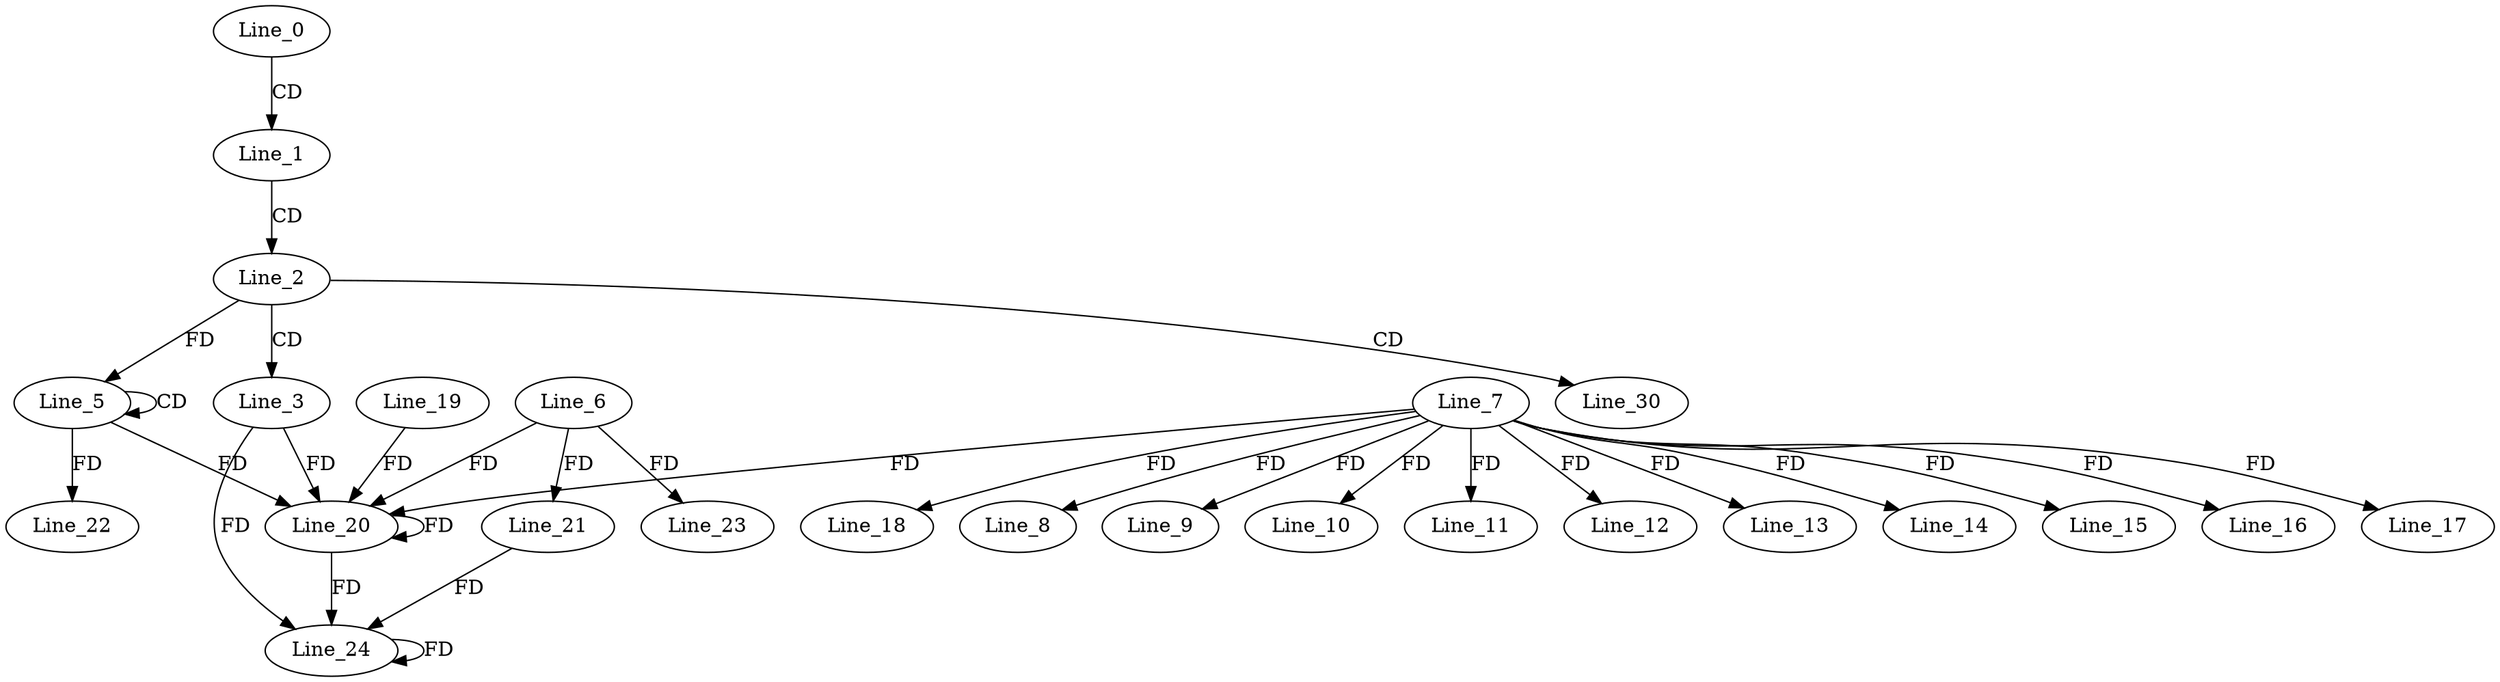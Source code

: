 digraph G {
  Line_0;
  Line_1;
  Line_2;
  Line_3;
  Line_5;
  Line_5;
  Line_7;
  Line_8;
  Line_9;
  Line_10;
  Line_11;
  Line_12;
  Line_13;
  Line_14;
  Line_15;
  Line_16;
  Line_17;
  Line_18;
  Line_20;
  Line_20;
  Line_19;
  Line_20;
  Line_6;
  Line_21;
  Line_22;
  Line_23;
  Line_24;
  Line_24;
  Line_21;
  Line_30;
  Line_0 -> Line_1 [ label="CD" ];
  Line_1 -> Line_2 [ label="CD" ];
  Line_2 -> Line_3 [ label="CD" ];
  Line_5 -> Line_5 [ label="CD" ];
  Line_2 -> Line_5 [ label="FD" ];
  Line_7 -> Line_8 [ label="FD" ];
  Line_7 -> Line_9 [ label="FD" ];
  Line_7 -> Line_10 [ label="FD" ];
  Line_7 -> Line_11 [ label="FD" ];
  Line_7 -> Line_12 [ label="FD" ];
  Line_7 -> Line_13 [ label="FD" ];
  Line_7 -> Line_14 [ label="FD" ];
  Line_7 -> Line_15 [ label="FD" ];
  Line_7 -> Line_16 [ label="FD" ];
  Line_7 -> Line_17 [ label="FD" ];
  Line_7 -> Line_18 [ label="FD" ];
  Line_3 -> Line_20 [ label="FD" ];
  Line_20 -> Line_20 [ label="FD" ];
  Line_19 -> Line_20 [ label="FD" ];
  Line_7 -> Line_20 [ label="FD" ];
  Line_5 -> Line_20 [ label="FD" ];
  Line_6 -> Line_20 [ label="FD" ];
  Line_6 -> Line_21 [ label="FD" ];
  Line_5 -> Line_22 [ label="FD" ];
  Line_6 -> Line_23 [ label="FD" ];
  Line_3 -> Line_24 [ label="FD" ];
  Line_20 -> Line_24 [ label="FD" ];
  Line_24 -> Line_24 [ label="FD" ];
  Line_21 -> Line_24 [ label="FD" ];
  Line_2 -> Line_30 [ label="CD" ];
}
